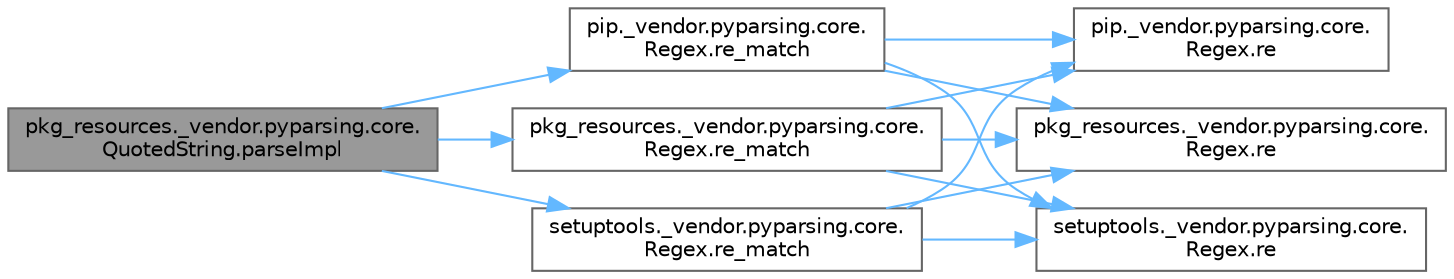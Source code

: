digraph "pkg_resources._vendor.pyparsing.core.QuotedString.parseImpl"
{
 // LATEX_PDF_SIZE
  bgcolor="transparent";
  edge [fontname=Helvetica,fontsize=10,labelfontname=Helvetica,labelfontsize=10];
  node [fontname=Helvetica,fontsize=10,shape=box,height=0.2,width=0.4];
  rankdir="LR";
  Node1 [id="Node000001",label="pkg_resources._vendor.pyparsing.core.\lQuotedString.parseImpl",height=0.2,width=0.4,color="gray40", fillcolor="grey60", style="filled", fontcolor="black",tooltip=" "];
  Node1 -> Node2 [id="edge1_Node000001_Node000002",color="steelblue1",style="solid",tooltip=" "];
  Node2 [id="Node000002",label="pip._vendor.pyparsing.core.\lRegex.re_match",height=0.2,width=0.4,color="grey40", fillcolor="white", style="filled",URL="$classpip_1_1__vendor_1_1pyparsing_1_1core_1_1_regex.html#a3032fbd6fb47b8c51c8ed38dde30209b",tooltip=" "];
  Node2 -> Node3 [id="edge2_Node000002_Node000003",color="steelblue1",style="solid",tooltip=" "];
  Node3 [id="Node000003",label="pip._vendor.pyparsing.core.\lRegex.re",height=0.2,width=0.4,color="grey40", fillcolor="white", style="filled",URL="$classpip_1_1__vendor_1_1pyparsing_1_1core_1_1_regex.html#aa86729382d474f1973b8c74e8d366e45",tooltip=" "];
  Node2 -> Node4 [id="edge3_Node000002_Node000004",color="steelblue1",style="solid",tooltip=" "];
  Node4 [id="Node000004",label="pkg_resources._vendor.pyparsing.core.\lRegex.re",height=0.2,width=0.4,color="grey40", fillcolor="white", style="filled",URL="$classpkg__resources_1_1__vendor_1_1pyparsing_1_1core_1_1_regex.html#ac5bced97afa4fec76ec29a94970e8600",tooltip=" "];
  Node2 -> Node5 [id="edge4_Node000002_Node000005",color="steelblue1",style="solid",tooltip=" "];
  Node5 [id="Node000005",label="setuptools._vendor.pyparsing.core.\lRegex.re",height=0.2,width=0.4,color="grey40", fillcolor="white", style="filled",URL="$classsetuptools_1_1__vendor_1_1pyparsing_1_1core_1_1_regex.html#ad0d2ea0e113ce407c5c2ad9ba0e79bc8",tooltip=" "];
  Node1 -> Node6 [id="edge5_Node000001_Node000006",color="steelblue1",style="solid",tooltip=" "];
  Node6 [id="Node000006",label="pkg_resources._vendor.pyparsing.core.\lRegex.re_match",height=0.2,width=0.4,color="grey40", fillcolor="white", style="filled",URL="$classpkg__resources_1_1__vendor_1_1pyparsing_1_1core_1_1_regex.html#a7d808f2e1a201a33e88d7702821a7af1",tooltip=" "];
  Node6 -> Node3 [id="edge6_Node000006_Node000003",color="steelblue1",style="solid",tooltip=" "];
  Node6 -> Node4 [id="edge7_Node000006_Node000004",color="steelblue1",style="solid",tooltip=" "];
  Node6 -> Node5 [id="edge8_Node000006_Node000005",color="steelblue1",style="solid",tooltip=" "];
  Node1 -> Node7 [id="edge9_Node000001_Node000007",color="steelblue1",style="solid",tooltip=" "];
  Node7 [id="Node000007",label="setuptools._vendor.pyparsing.core.\lRegex.re_match",height=0.2,width=0.4,color="grey40", fillcolor="white", style="filled",URL="$classsetuptools_1_1__vendor_1_1pyparsing_1_1core_1_1_regex.html#a67698e214de83d2d5f0860c788e8b3b9",tooltip=" "];
  Node7 -> Node3 [id="edge10_Node000007_Node000003",color="steelblue1",style="solid",tooltip=" "];
  Node7 -> Node4 [id="edge11_Node000007_Node000004",color="steelblue1",style="solid",tooltip=" "];
  Node7 -> Node5 [id="edge12_Node000007_Node000005",color="steelblue1",style="solid",tooltip=" "];
}
